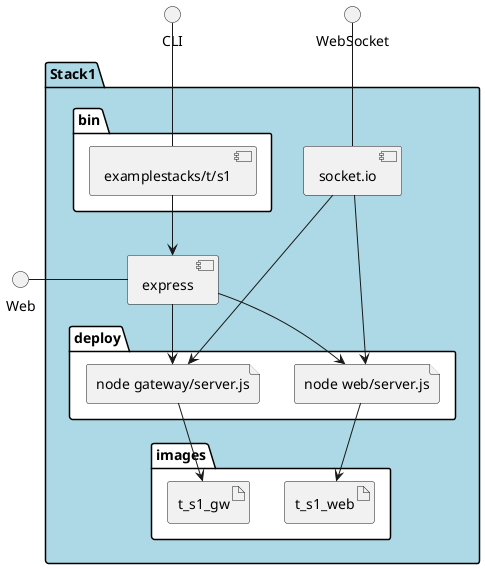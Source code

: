 @startuml
  interface CLI
  interface Web
  interface WebSocket
package "Stack1" #lightblue {
  component express as REST
  component socket.io as socket
  folder bin #ffffff {
    component "examplestacks/t/s1" as binName
  }
  binName --> REST

  folder deploy #ffffff {
  
    file "node web/server.js" as web_container
    REST --> web_container
    socket ---> web_container
  
    file "node gateway/server.js" as gateway_container
    REST --> gateway_container
    socket ---> gateway_container
  
  }
  folder images #ffffff {
  
      artifact t_s1_web
      web_container --> t_s1_web
    
      artifact t_s1_gw
      gateway_container --> t_s1_gw
    
  }
}
CLI -- binName
Web - REST
WebSocket -- socket

@enduml
